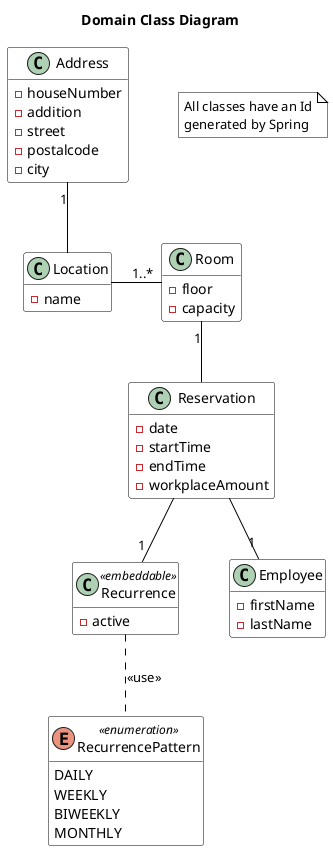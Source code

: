@startuml
title Domain Class Diagram

note as note1 #white
All classes have an Id
generated by Spring
end note

'settings
skinparam class {
classAttributeIconSize 0
ArrowColor black
BorderColor black
BackgroundColor white
}

skinparam shadowing false
skinparam stereotypeCBackgroundColor LightBlue
skinparam nodesep 50
skinparam noteBorderColor black
hide methods

'classes
class Address {
- houseNumber
- addition
- street
- postalcode
- city
}

class Location {
- name
}

class Room {
- floor
- capacity
}

class Reservation {
- date
- startTime
- endTime
- workplaceAmount
}

class Recurrence <<embeddable>> {
- active
}

enum RecurrencePattern <<enumeration>> {
DAILY
WEEKLY
BIWEEKLY
MONTHLY
}

class Employee {
- firstName
- lastName
}

'Relations
Address "1" -down- Location
Location -right- "1..*" Room
Room "1" -- Reservation
Reservation -- "1" Employee
Reservation --"1" Recurrence
Recurrence .. RecurrencePattern:<<use>>

@enduml
